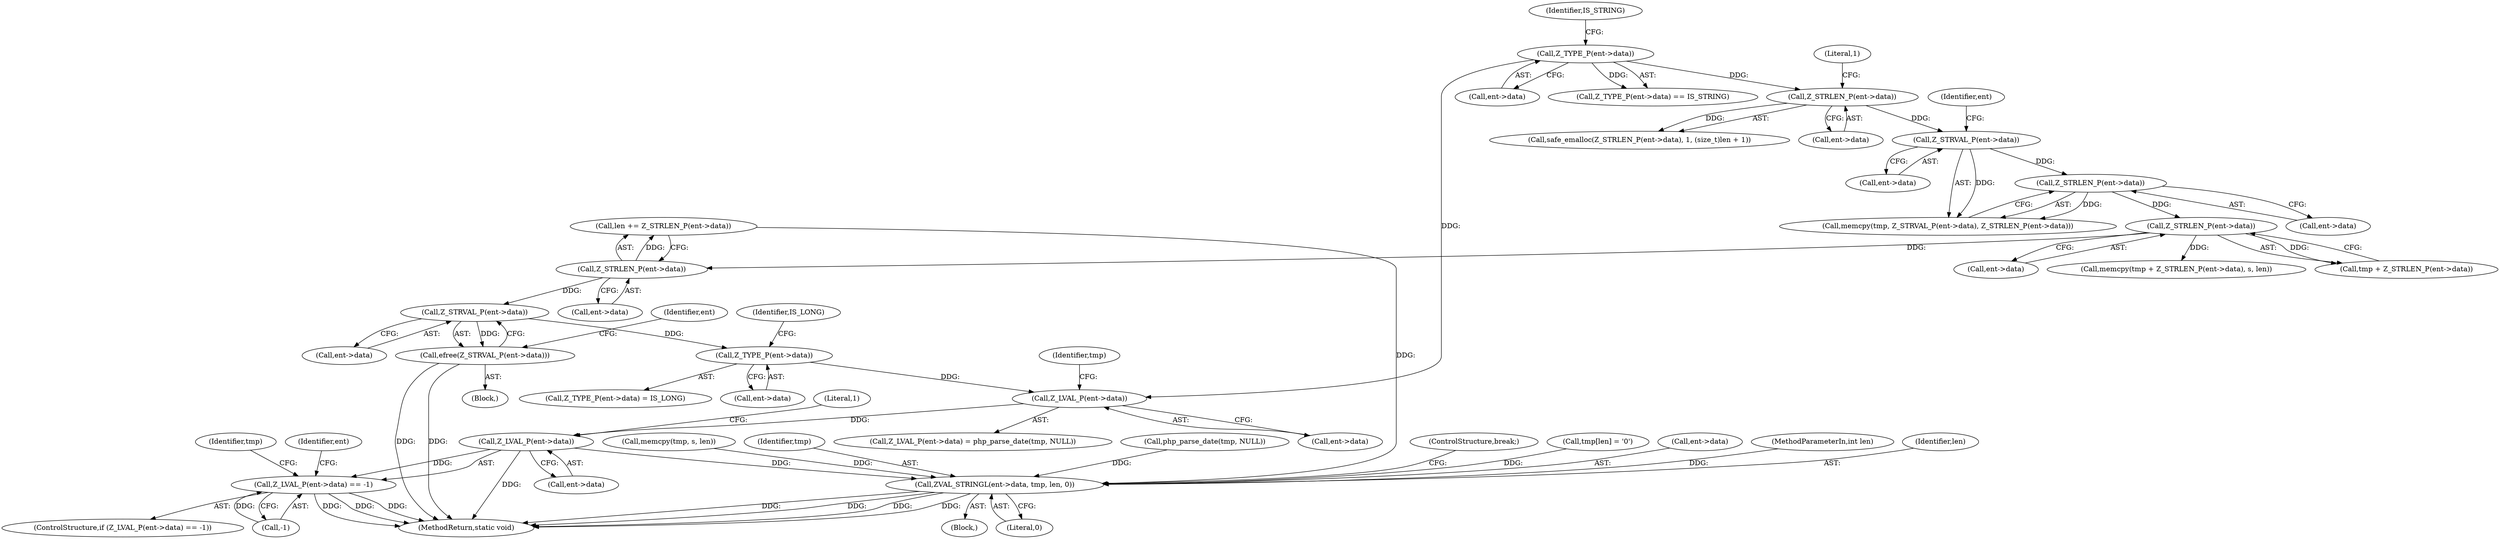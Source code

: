 digraph "0_php-src_426aeb2808955ee3d3f52e0cfb102834cdb836a5?w=1@pointer" {
"1000419" [label="(Call,Z_STRVAL_P(ent->data))"];
"1000414" [label="(Call,Z_STRLEN_P(ent->data))"];
"1000406" [label="(Call,Z_STRLEN_P(ent->data))"];
"1000399" [label="(Call,Z_STRLEN_P(ent->data))"];
"1000395" [label="(Call,Z_STRVAL_P(ent->data))"];
"1000383" [label="(Call,Z_STRLEN_P(ent->data))"];
"1000374" [label="(Call,Z_TYPE_P(ent->data))"];
"1000418" [label="(Call,efree(Z_STRVAL_P(ent->data)))"];
"1000424" [label="(Call,Z_TYPE_P(ent->data))"];
"1000447" [label="(Call,Z_LVAL_P(ent->data))"];
"1000456" [label="(Call,Z_LVAL_P(ent->data))"];
"1000455" [label="(Call,Z_LVAL_P(ent->data) == -1)"];
"1000463" [label="(Call,ZVAL_STRINGL(ent->data, tmp, len, 0))"];
"1000465" [label="(Identifier,ent)"];
"1000403" [label="(Call,memcpy(tmp + Z_STRLEN_P(ent->data), s, len))"];
"1000404" [label="(Call,tmp + Z_STRLEN_P(ent->data))"];
"1000419" [label="(Call,Z_STRVAL_P(ent->data))"];
"1000452" [label="(Identifier,tmp)"];
"1000460" [label="(Call,-1)"];
"1000467" [label="(Identifier,tmp)"];
"1000375" [label="(Call,ent->data)"];
"1000387" [label="(Literal,1)"];
"1000451" [label="(Call,php_parse_date(tmp, NULL))"];
"1000401" [label="(Identifier,ent)"];
"1000462" [label="(Block,)"];
"1000414" [label="(Call,Z_STRLEN_P(ent->data))"];
"1000400" [label="(Call,ent->data)"];
"1000447" [label="(Call,Z_LVAL_P(ent->data))"];
"1000446" [label="(Call,Z_LVAL_P(ent->data) = php_parse_date(tmp, NULL))"];
"1000383" [label="(Call,Z_STRLEN_P(ent->data))"];
"1000373" [label="(Call,Z_TYPE_P(ent->data) == IS_STRING)"];
"1000412" [label="(Call,len += Z_STRLEN_P(ent->data))"];
"1000474" [label="(ControlStructure,break;)"];
"1000396" [label="(Call,ent->data)"];
"1000415" [label="(Call,ent->data)"];
"1000406" [label="(Call,Z_STRLEN_P(ent->data))"];
"1000393" [label="(Call,memcpy(tmp, Z_STRVAL_P(ent->data), Z_STRLEN_P(ent->data)))"];
"1000374" [label="(Call,Z_TYPE_P(ent->data))"];
"1000448" [label="(Call,ent->data)"];
"1000441" [label="(Call,tmp[len] = '\0')"];
"1000395" [label="(Call,Z_STRVAL_P(ent->data))"];
"1000424" [label="(Call,Z_TYPE_P(ent->data))"];
"1000461" [label="(Literal,1)"];
"1000464" [label="(Call,ent->data)"];
"1000418" [label="(Call,efree(Z_STRVAL_P(ent->data)))"];
"1000407" [label="(Call,ent->data)"];
"1000463" [label="(Call,ZVAL_STRINGL(ent->data, tmp, len, 0))"];
"1000104" [label="(MethodParameterIn,int len)"];
"1000378" [label="(Identifier,IS_STRING)"];
"1000379" [label="(Block,)"];
"1000477" [label="(MethodReturn,static void)"];
"1000384" [label="(Call,ent->data)"];
"1000457" [label="(Call,ent->data)"];
"1000454" [label="(ControlStructure,if (Z_LVAL_P(ent->data) == -1))"];
"1000469" [label="(Literal,0)"];
"1000468" [label="(Identifier,len)"];
"1000426" [label="(Identifier,ent)"];
"1000473" [label="(Identifier,tmp)"];
"1000437" [label="(Call,memcpy(tmp, s, len))"];
"1000428" [label="(Identifier,IS_LONG)"];
"1000455" [label="(Call,Z_LVAL_P(ent->data) == -1)"];
"1000420" [label="(Call,ent->data)"];
"1000382" [label="(Call,safe_emalloc(Z_STRLEN_P(ent->data), 1, (size_t)len + 1))"];
"1000425" [label="(Call,ent->data)"];
"1000423" [label="(Call,Z_TYPE_P(ent->data) = IS_LONG)"];
"1000456" [label="(Call,Z_LVAL_P(ent->data))"];
"1000399" [label="(Call,Z_STRLEN_P(ent->data))"];
"1000419" -> "1000418"  [label="AST: "];
"1000419" -> "1000420"  [label="CFG: "];
"1000420" -> "1000419"  [label="AST: "];
"1000418" -> "1000419"  [label="CFG: "];
"1000419" -> "1000418"  [label="DDG: "];
"1000414" -> "1000419"  [label="DDG: "];
"1000419" -> "1000424"  [label="DDG: "];
"1000414" -> "1000412"  [label="AST: "];
"1000414" -> "1000415"  [label="CFG: "];
"1000415" -> "1000414"  [label="AST: "];
"1000412" -> "1000414"  [label="CFG: "];
"1000414" -> "1000412"  [label="DDG: "];
"1000406" -> "1000414"  [label="DDG: "];
"1000406" -> "1000404"  [label="AST: "];
"1000406" -> "1000407"  [label="CFG: "];
"1000407" -> "1000406"  [label="AST: "];
"1000404" -> "1000406"  [label="CFG: "];
"1000406" -> "1000403"  [label="DDG: "];
"1000406" -> "1000404"  [label="DDG: "];
"1000399" -> "1000406"  [label="DDG: "];
"1000399" -> "1000393"  [label="AST: "];
"1000399" -> "1000400"  [label="CFG: "];
"1000400" -> "1000399"  [label="AST: "];
"1000393" -> "1000399"  [label="CFG: "];
"1000399" -> "1000393"  [label="DDG: "];
"1000395" -> "1000399"  [label="DDG: "];
"1000395" -> "1000393"  [label="AST: "];
"1000395" -> "1000396"  [label="CFG: "];
"1000396" -> "1000395"  [label="AST: "];
"1000401" -> "1000395"  [label="CFG: "];
"1000395" -> "1000393"  [label="DDG: "];
"1000383" -> "1000395"  [label="DDG: "];
"1000383" -> "1000382"  [label="AST: "];
"1000383" -> "1000384"  [label="CFG: "];
"1000384" -> "1000383"  [label="AST: "];
"1000387" -> "1000383"  [label="CFG: "];
"1000383" -> "1000382"  [label="DDG: "];
"1000374" -> "1000383"  [label="DDG: "];
"1000374" -> "1000373"  [label="AST: "];
"1000374" -> "1000375"  [label="CFG: "];
"1000375" -> "1000374"  [label="AST: "];
"1000378" -> "1000374"  [label="CFG: "];
"1000374" -> "1000373"  [label="DDG: "];
"1000374" -> "1000447"  [label="DDG: "];
"1000418" -> "1000379"  [label="AST: "];
"1000426" -> "1000418"  [label="CFG: "];
"1000418" -> "1000477"  [label="DDG: "];
"1000418" -> "1000477"  [label="DDG: "];
"1000424" -> "1000423"  [label="AST: "];
"1000424" -> "1000425"  [label="CFG: "];
"1000425" -> "1000424"  [label="AST: "];
"1000428" -> "1000424"  [label="CFG: "];
"1000424" -> "1000447"  [label="DDG: "];
"1000447" -> "1000446"  [label="AST: "];
"1000447" -> "1000448"  [label="CFG: "];
"1000448" -> "1000447"  [label="AST: "];
"1000452" -> "1000447"  [label="CFG: "];
"1000447" -> "1000456"  [label="DDG: "];
"1000456" -> "1000455"  [label="AST: "];
"1000456" -> "1000457"  [label="CFG: "];
"1000457" -> "1000456"  [label="AST: "];
"1000461" -> "1000456"  [label="CFG: "];
"1000456" -> "1000477"  [label="DDG: "];
"1000456" -> "1000455"  [label="DDG: "];
"1000456" -> "1000463"  [label="DDG: "];
"1000455" -> "1000454"  [label="AST: "];
"1000455" -> "1000460"  [label="CFG: "];
"1000460" -> "1000455"  [label="AST: "];
"1000465" -> "1000455"  [label="CFG: "];
"1000473" -> "1000455"  [label="CFG: "];
"1000455" -> "1000477"  [label="DDG: "];
"1000455" -> "1000477"  [label="DDG: "];
"1000455" -> "1000477"  [label="DDG: "];
"1000460" -> "1000455"  [label="DDG: "];
"1000463" -> "1000462"  [label="AST: "];
"1000463" -> "1000469"  [label="CFG: "];
"1000464" -> "1000463"  [label="AST: "];
"1000467" -> "1000463"  [label="AST: "];
"1000468" -> "1000463"  [label="AST: "];
"1000469" -> "1000463"  [label="AST: "];
"1000474" -> "1000463"  [label="CFG: "];
"1000463" -> "1000477"  [label="DDG: "];
"1000463" -> "1000477"  [label="DDG: "];
"1000463" -> "1000477"  [label="DDG: "];
"1000463" -> "1000477"  [label="DDG: "];
"1000441" -> "1000463"  [label="DDG: "];
"1000451" -> "1000463"  [label="DDG: "];
"1000412" -> "1000463"  [label="DDG: "];
"1000437" -> "1000463"  [label="DDG: "];
"1000104" -> "1000463"  [label="DDG: "];
}
